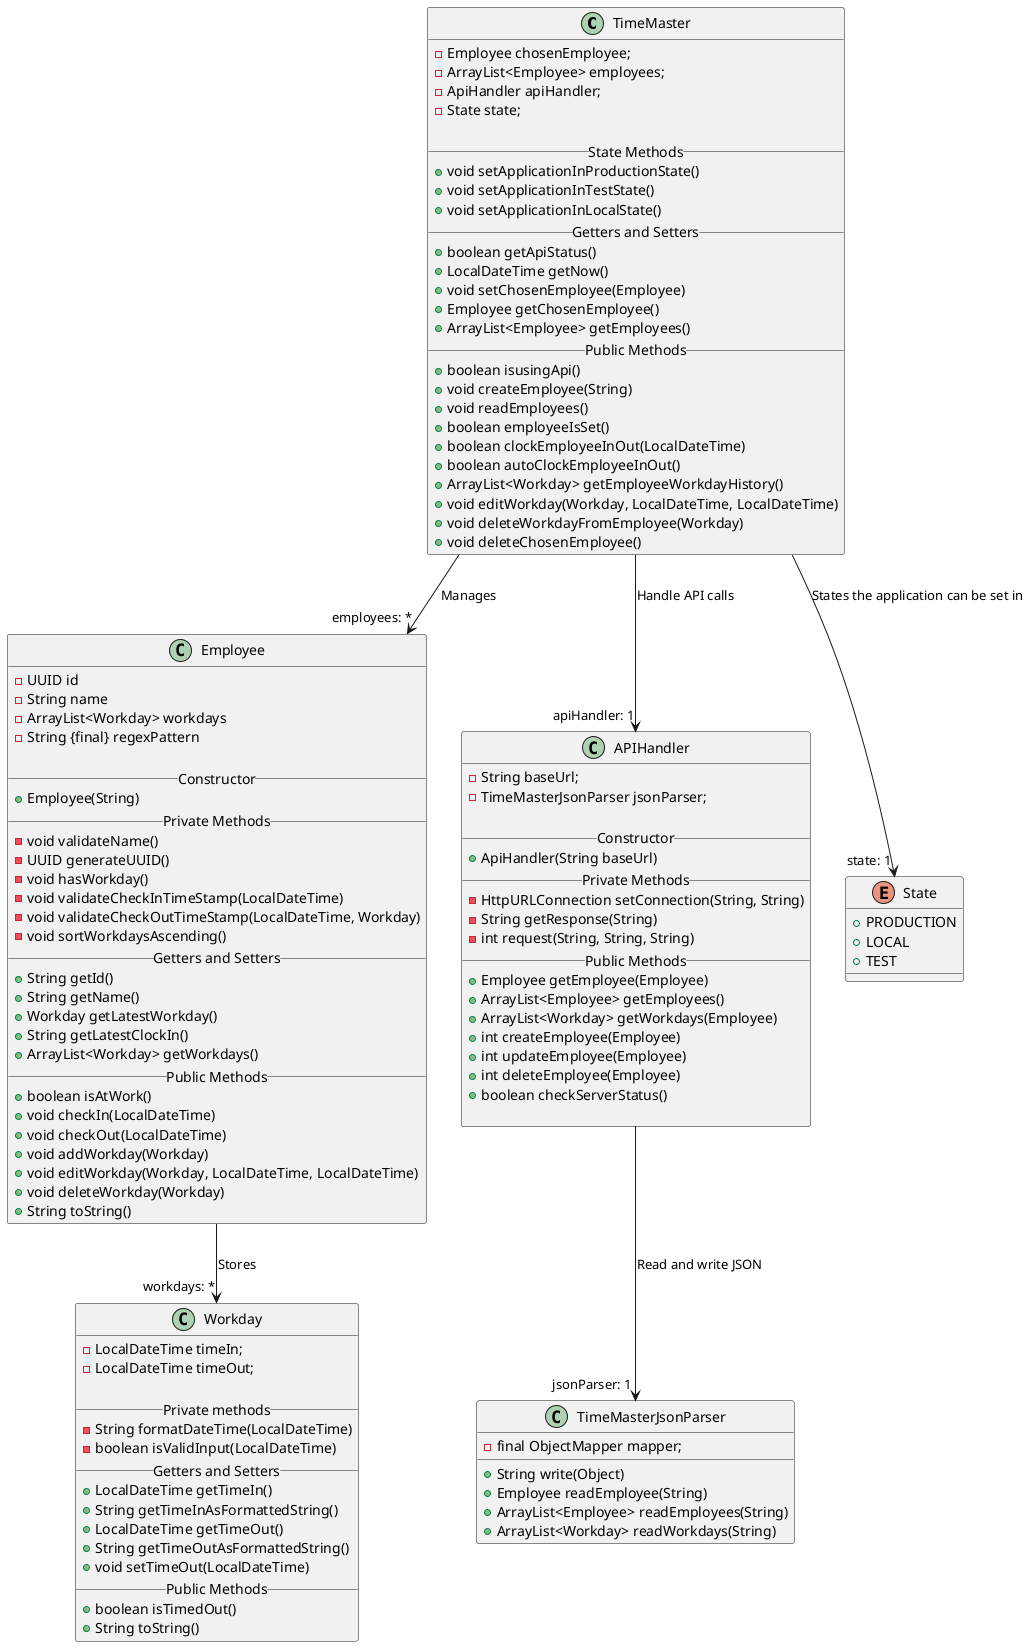 @startuml Time Master

class TimeMaster {
  - Employee chosenEmployee;
  - ArrayList<Employee> employees;
  - ApiHandler apiHandler;
  - State state;

  __State Methods__
  + void setApplicationInProductionState()
  + void setApplicationInTestState()
  + void setApplicationInLocalState()
  __Getters and Setters__
  + boolean getApiStatus()
  + LocalDateTime getNow()
  + void setChosenEmployee(Employee)
  + Employee getChosenEmployee()
  + ArrayList<Employee> getEmployees()
  __Public Methods__
  + boolean isusingApi()
  + void createEmployee(String)
  + void readEmployees()
  + boolean employeeIsSet()
  + boolean clockEmployeeInOut(LocalDateTime) 
  + boolean autoClockEmployeeInOut() 
  + ArrayList<Workday> getEmployeeWorkdayHistory() 
  + void editWorkday(Workday, LocalDateTime, LocalDateTime)
  + void deleteWorkdayFromEmployee(Workday)
  + void deleteChosenEmployee()
}

class Employee{
  - UUID id
  - String name
  - ArrayList<Workday> workdays
  - String {final} regexPattern

  __Constructor__
  + Employee(String)
  __Private Methods__
  - void validateName()
  - UUID generateUUID()
  - void hasWorkday()
  - void validateCheckInTimeStamp(LocalDateTime)
  - void validateCheckOutTimeStamp(LocalDateTime, Workday)
  - void sortWorkdaysAscending()
  __Getters and Setters__
  + String getId()
  + String getName()
  + Workday getLatestWorkday()
  + String getLatestClockIn()
  + ArrayList<Workday> getWorkdays()
  __Public Methods__
  + boolean isAtWork()
  + void checkIn(LocalDateTime)
  + void checkOut(LocalDateTime)
  + void addWorkday(Workday)
  + void editWorkday(Workday, LocalDateTime, LocalDateTime)
  + void deleteWorkday(Workday)
  + String toString()
}

class Workday{
  - LocalDateTime timeIn;
  - LocalDateTime timeOut;

  __Private methods__
  - String formatDateTime(LocalDateTime)
  - boolean isValidInput(LocalDateTime)
  __Getters and Setters__
  + LocalDateTime getTimeIn()
  + String getTimeInAsFormattedString() 
  + LocalDateTime getTimeOut()
  + String getTimeOutAsFormattedString()
  + void setTimeOut(LocalDateTime)
  __Public Methods__
  + boolean isTimedOut()
  + String toString()
}


class APIHandler{
  - String baseUrl;
  - TimeMasterJsonParser jsonParser;

  __Constructor__
  + ApiHandler(String baseUrl) 
  __Private Methods__
  - HttpURLConnection setConnection(String, String)
  - String getResponse(String)
  - int request(String, String, String)
  __Public Methods__
  + Employee getEmployee(Employee)
  + ArrayList<Employee> getEmployees()
  + ArrayList<Workday> getWorkdays(Employee)
  + int createEmployee(Employee)
  + int updateEmployee(Employee)
  + int deleteEmployee(Employee)
  + boolean checkServerStatus()

}

class TimeMasterJsonParser{
  - final ObjectMapper mapper;

  + String write(Object)
  + Employee readEmployee(String)
  + ArrayList<Employee> readEmployees(String) 
  + ArrayList<Workday> readWorkdays(String) 
}

enum State {
  + PRODUCTION
  + LOCAL
  + TEST
}


TimeMaster --> "employees: *" Employee : Manages
TimeMaster --> "state: 1" State : States the application can be set in
Employee --> "workdays: *" Workday : Stores
TimeMaster --> "apiHandler: 1" APIHandler : Handle API calls
APIHandler --> "jsonParser: 1" TimeMasterJsonParser : Read and write JSON


@enduml